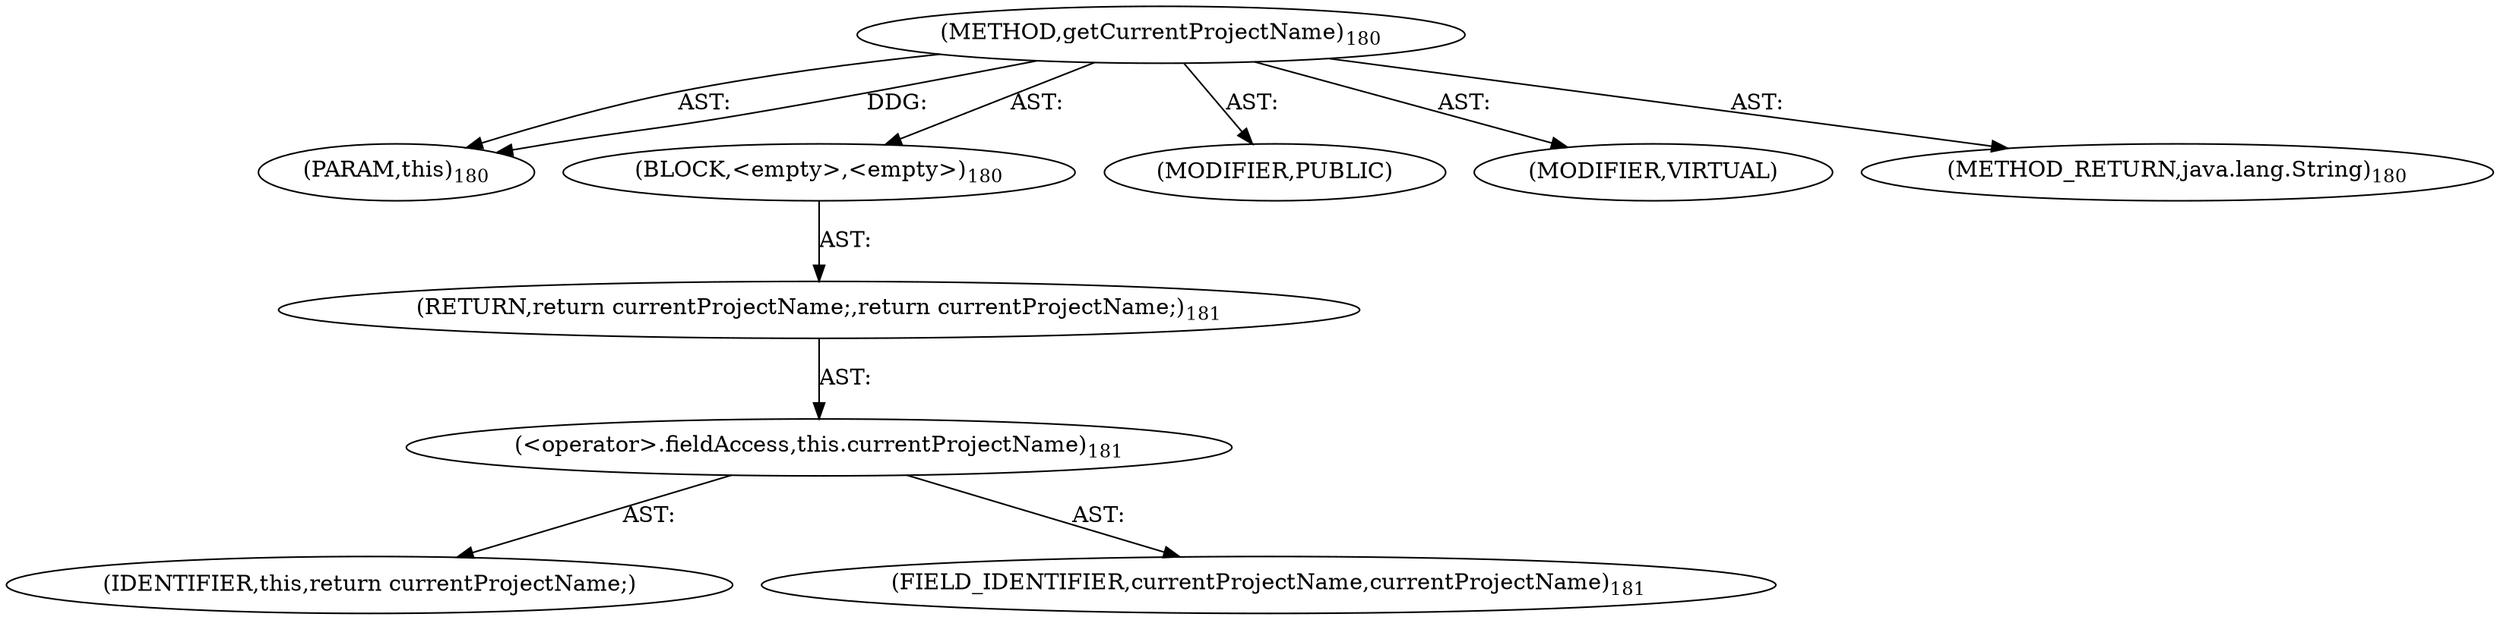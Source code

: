 digraph "getCurrentProjectName" {  
"111669149701" [label = <(METHOD,getCurrentProjectName)<SUB>180</SUB>> ]
"115964117004" [label = <(PARAM,this)<SUB>180</SUB>> ]
"25769803781" [label = <(BLOCK,&lt;empty&gt;,&lt;empty&gt;)<SUB>180</SUB>> ]
"146028888067" [label = <(RETURN,return currentProjectName;,return currentProjectName;)<SUB>181</SUB>> ]
"30064771116" [label = <(&lt;operator&gt;.fieldAccess,this.currentProjectName)<SUB>181</SUB>> ]
"68719476766" [label = <(IDENTIFIER,this,return currentProjectName;)> ]
"55834574869" [label = <(FIELD_IDENTIFIER,currentProjectName,currentProjectName)<SUB>181</SUB>> ]
"133143986197" [label = <(MODIFIER,PUBLIC)> ]
"133143986198" [label = <(MODIFIER,VIRTUAL)> ]
"128849018885" [label = <(METHOD_RETURN,java.lang.String)<SUB>180</SUB>> ]
  "111669149701" -> "115964117004"  [ label = "AST: "] 
  "111669149701" -> "25769803781"  [ label = "AST: "] 
  "111669149701" -> "133143986197"  [ label = "AST: "] 
  "111669149701" -> "133143986198"  [ label = "AST: "] 
  "111669149701" -> "128849018885"  [ label = "AST: "] 
  "25769803781" -> "146028888067"  [ label = "AST: "] 
  "146028888067" -> "30064771116"  [ label = "AST: "] 
  "30064771116" -> "68719476766"  [ label = "AST: "] 
  "30064771116" -> "55834574869"  [ label = "AST: "] 
  "111669149701" -> "115964117004"  [ label = "DDG: "] 
}
